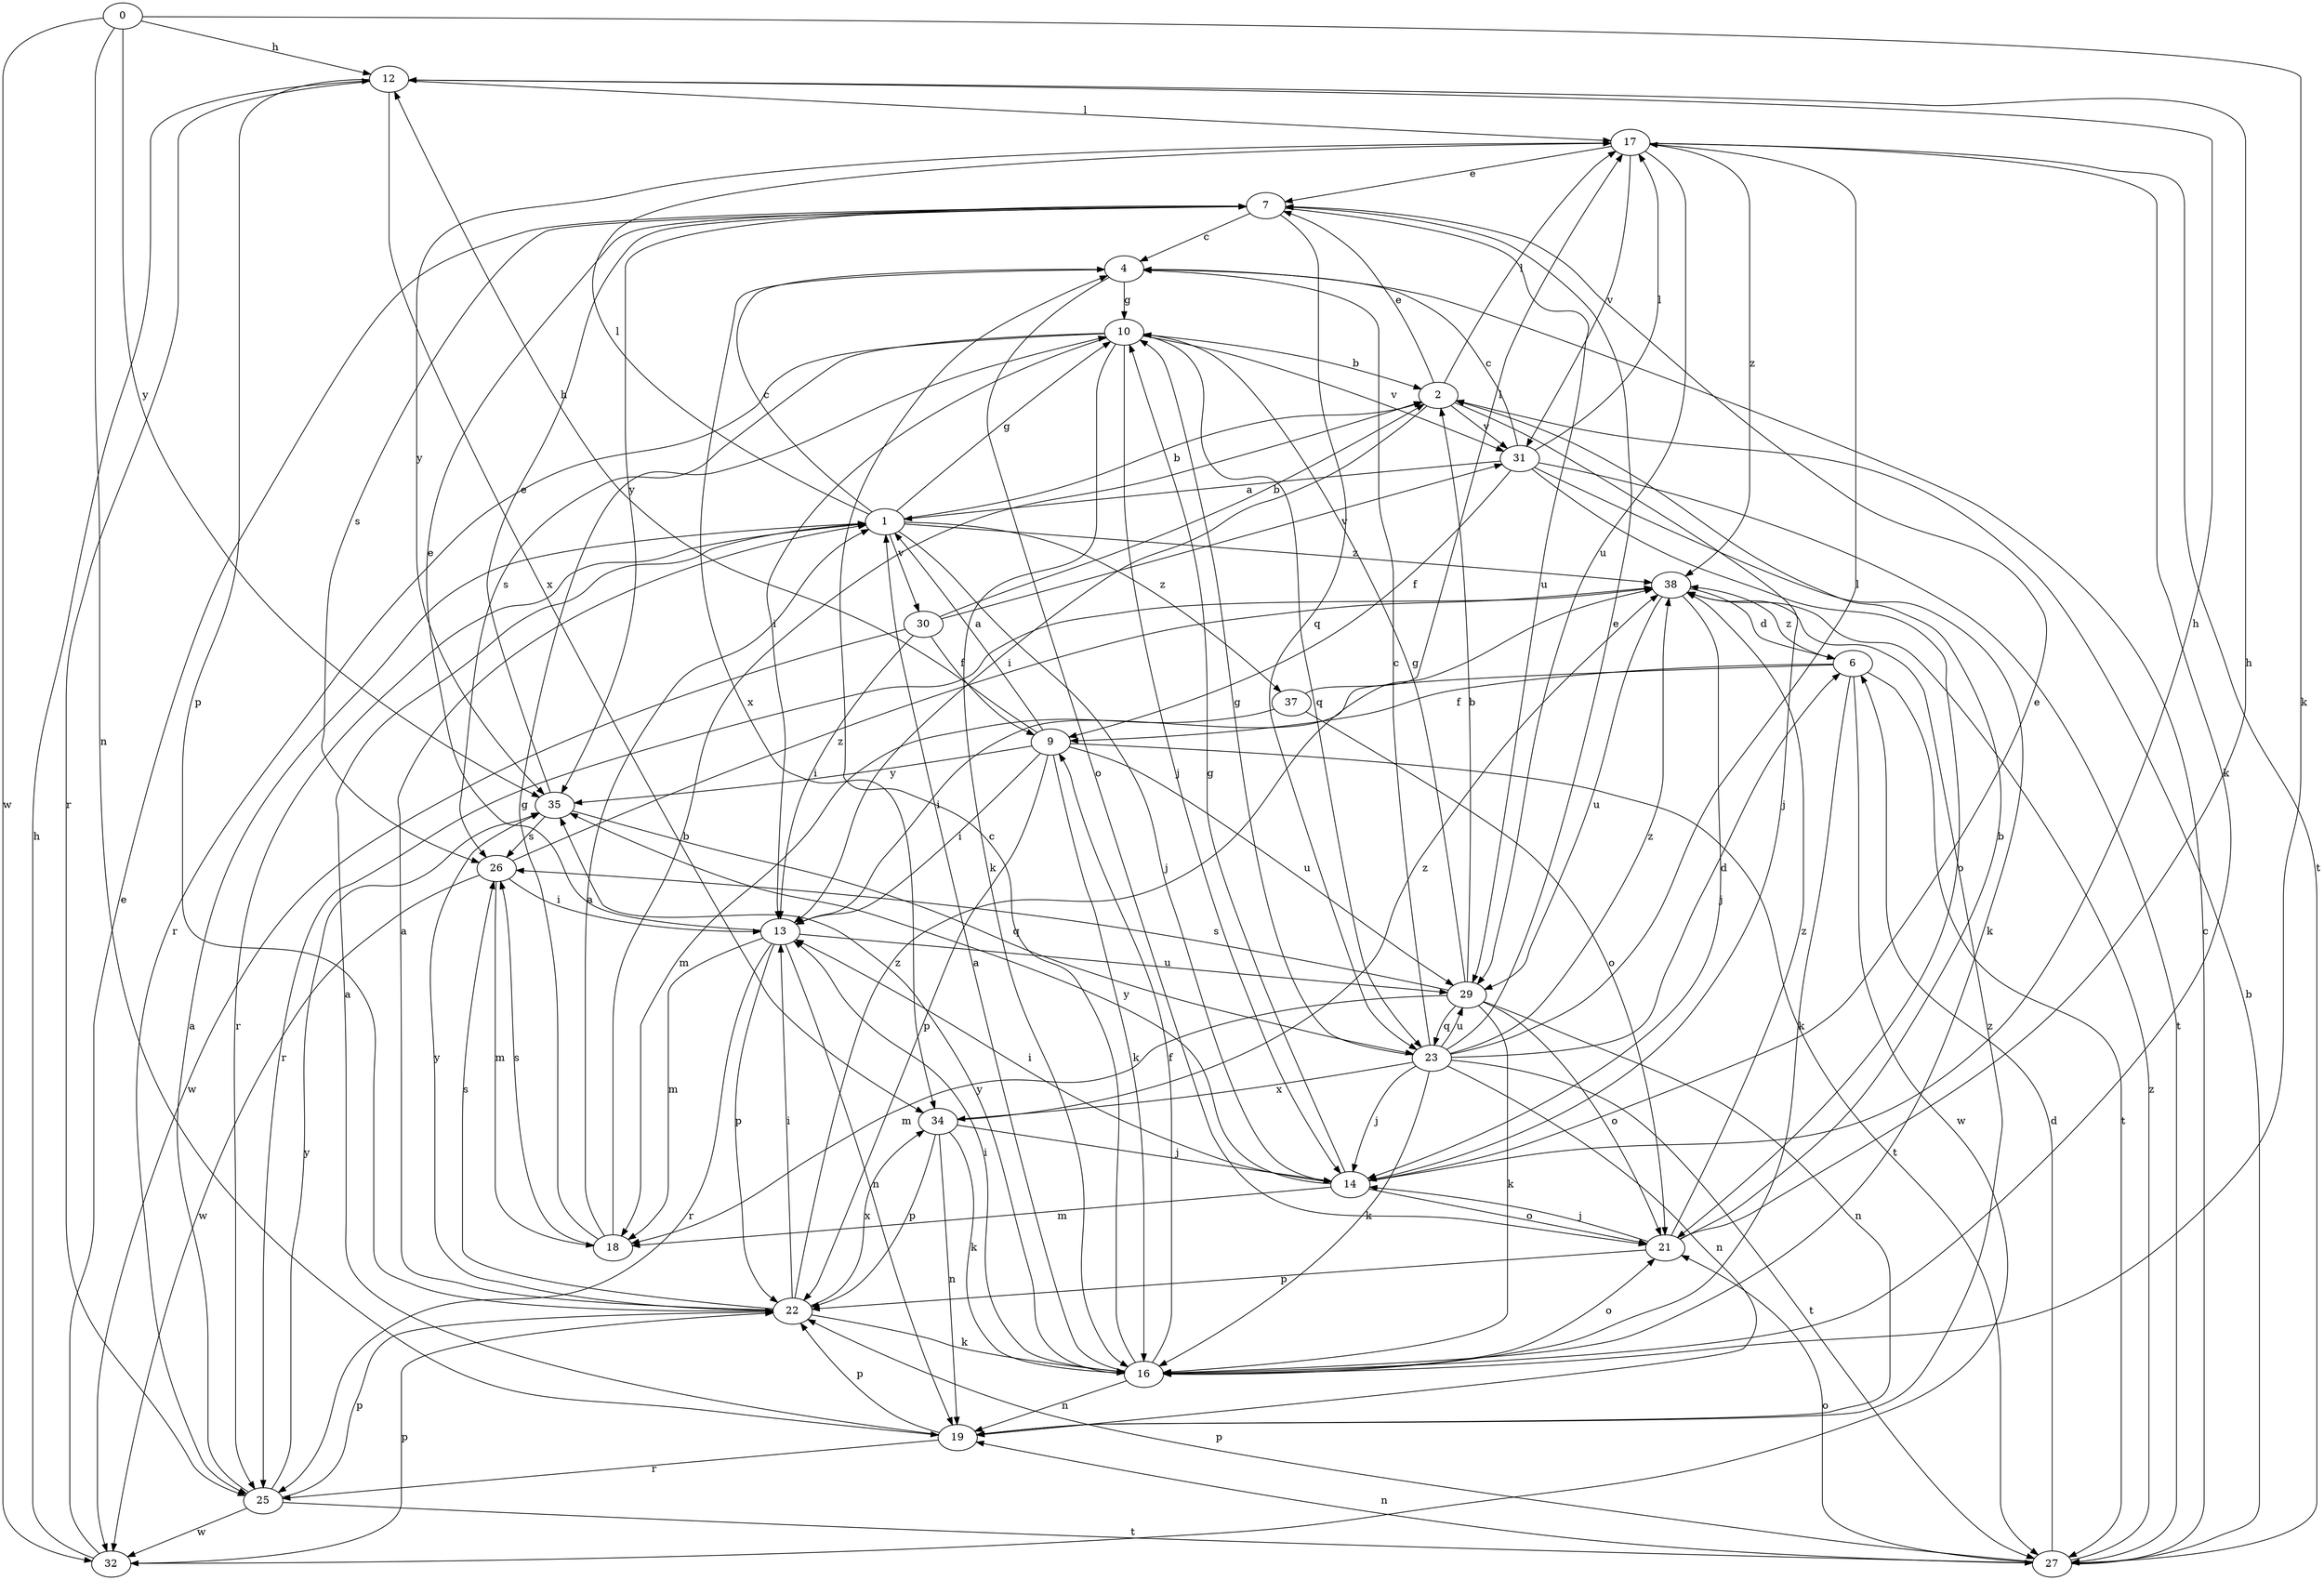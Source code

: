 strict digraph  {
0;
1;
2;
4;
6;
7;
9;
10;
12;
13;
14;
16;
17;
18;
19;
21;
22;
23;
25;
26;
27;
29;
30;
31;
32;
34;
35;
37;
38;
0 -> 12  [label=h];
0 -> 16  [label=k];
0 -> 19  [label=n];
0 -> 32  [label=w];
0 -> 35  [label=y];
1 -> 2  [label=b];
1 -> 4  [label=c];
1 -> 10  [label=g];
1 -> 14  [label=j];
1 -> 17  [label=l];
1 -> 25  [label=r];
1 -> 30  [label=v];
1 -> 37  [label=z];
1 -> 38  [label=z];
2 -> 7  [label=e];
2 -> 13  [label=i];
2 -> 14  [label=j];
2 -> 17  [label=l];
2 -> 31  [label=v];
4 -> 10  [label=g];
4 -> 21  [label=o];
4 -> 34  [label=x];
6 -> 9  [label=f];
6 -> 13  [label=i];
6 -> 16  [label=k];
6 -> 27  [label=t];
6 -> 32  [label=w];
6 -> 38  [label=z];
7 -> 4  [label=c];
7 -> 23  [label=q];
7 -> 26  [label=s];
7 -> 29  [label=u];
7 -> 35  [label=y];
9 -> 1  [label=a];
9 -> 12  [label=h];
9 -> 13  [label=i];
9 -> 16  [label=k];
9 -> 22  [label=p];
9 -> 27  [label=t];
9 -> 29  [label=u];
9 -> 35  [label=y];
10 -> 2  [label=b];
10 -> 13  [label=i];
10 -> 14  [label=j];
10 -> 16  [label=k];
10 -> 23  [label=q];
10 -> 25  [label=r];
10 -> 26  [label=s];
10 -> 31  [label=v];
12 -> 17  [label=l];
12 -> 22  [label=p];
12 -> 25  [label=r];
12 -> 34  [label=x];
13 -> 7  [label=e];
13 -> 18  [label=m];
13 -> 19  [label=n];
13 -> 22  [label=p];
13 -> 25  [label=r];
13 -> 29  [label=u];
14 -> 7  [label=e];
14 -> 10  [label=g];
14 -> 12  [label=h];
14 -> 13  [label=i];
14 -> 18  [label=m];
14 -> 21  [label=o];
14 -> 35  [label=y];
16 -> 1  [label=a];
16 -> 4  [label=c];
16 -> 9  [label=f];
16 -> 13  [label=i];
16 -> 19  [label=n];
16 -> 21  [label=o];
16 -> 35  [label=y];
17 -> 7  [label=e];
17 -> 16  [label=k];
17 -> 27  [label=t];
17 -> 29  [label=u];
17 -> 31  [label=v];
17 -> 35  [label=y];
17 -> 38  [label=z];
18 -> 1  [label=a];
18 -> 2  [label=b];
18 -> 10  [label=g];
18 -> 26  [label=s];
19 -> 1  [label=a];
19 -> 22  [label=p];
19 -> 25  [label=r];
19 -> 38  [label=z];
21 -> 2  [label=b];
21 -> 12  [label=h];
21 -> 14  [label=j];
21 -> 22  [label=p];
21 -> 38  [label=z];
22 -> 1  [label=a];
22 -> 13  [label=i];
22 -> 16  [label=k];
22 -> 26  [label=s];
22 -> 34  [label=x];
22 -> 35  [label=y];
22 -> 38  [label=z];
23 -> 4  [label=c];
23 -> 6  [label=d];
23 -> 7  [label=e];
23 -> 10  [label=g];
23 -> 14  [label=j];
23 -> 16  [label=k];
23 -> 17  [label=l];
23 -> 19  [label=n];
23 -> 27  [label=t];
23 -> 29  [label=u];
23 -> 34  [label=x];
23 -> 38  [label=z];
25 -> 1  [label=a];
25 -> 22  [label=p];
25 -> 27  [label=t];
25 -> 32  [label=w];
25 -> 35  [label=y];
26 -> 13  [label=i];
26 -> 18  [label=m];
26 -> 32  [label=w];
26 -> 38  [label=z];
27 -> 2  [label=b];
27 -> 4  [label=c];
27 -> 6  [label=d];
27 -> 19  [label=n];
27 -> 21  [label=o];
27 -> 22  [label=p];
27 -> 38  [label=z];
29 -> 2  [label=b];
29 -> 10  [label=g];
29 -> 16  [label=k];
29 -> 18  [label=m];
29 -> 19  [label=n];
29 -> 21  [label=o];
29 -> 23  [label=q];
29 -> 26  [label=s];
30 -> 2  [label=b];
30 -> 9  [label=f];
30 -> 13  [label=i];
30 -> 31  [label=v];
30 -> 32  [label=w];
31 -> 1  [label=a];
31 -> 4  [label=c];
31 -> 9  [label=f];
31 -> 16  [label=k];
31 -> 17  [label=l];
31 -> 21  [label=o];
31 -> 27  [label=t];
32 -> 7  [label=e];
32 -> 12  [label=h];
32 -> 22  [label=p];
34 -> 14  [label=j];
34 -> 16  [label=k];
34 -> 19  [label=n];
34 -> 22  [label=p];
34 -> 38  [label=z];
35 -> 7  [label=e];
35 -> 23  [label=q];
35 -> 26  [label=s];
37 -> 17  [label=l];
37 -> 18  [label=m];
37 -> 21  [label=o];
38 -> 6  [label=d];
38 -> 14  [label=j];
38 -> 25  [label=r];
38 -> 29  [label=u];
}
